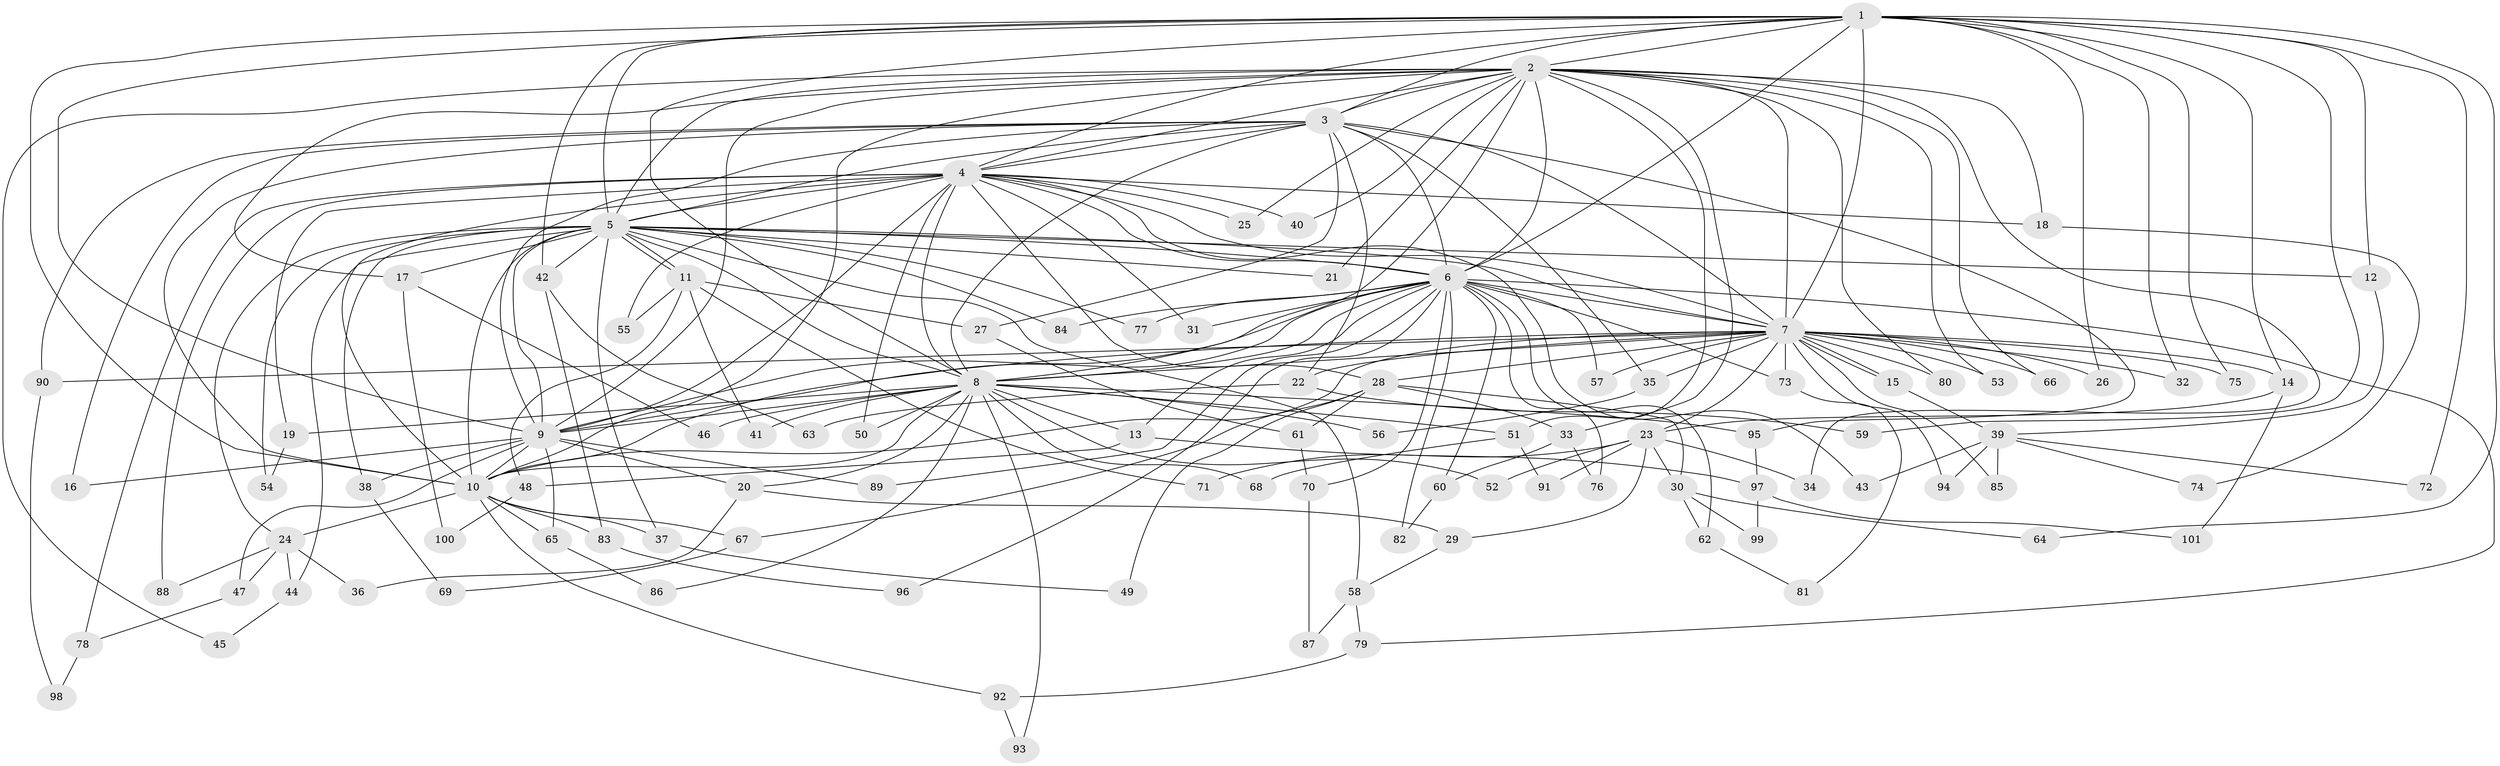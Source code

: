 // Generated by graph-tools (version 1.1) at 2025/34/03/09/25 02:34:51]
// undirected, 101 vertices, 227 edges
graph export_dot {
graph [start="1"]
  node [color=gray90,style=filled];
  1;
  2;
  3;
  4;
  5;
  6;
  7;
  8;
  9;
  10;
  11;
  12;
  13;
  14;
  15;
  16;
  17;
  18;
  19;
  20;
  21;
  22;
  23;
  24;
  25;
  26;
  27;
  28;
  29;
  30;
  31;
  32;
  33;
  34;
  35;
  36;
  37;
  38;
  39;
  40;
  41;
  42;
  43;
  44;
  45;
  46;
  47;
  48;
  49;
  50;
  51;
  52;
  53;
  54;
  55;
  56;
  57;
  58;
  59;
  60;
  61;
  62;
  63;
  64;
  65;
  66;
  67;
  68;
  69;
  70;
  71;
  72;
  73;
  74;
  75;
  76;
  77;
  78;
  79;
  80;
  81;
  82;
  83;
  84;
  85;
  86;
  87;
  88;
  89;
  90;
  91;
  92;
  93;
  94;
  95;
  96;
  97;
  98;
  99;
  100;
  101;
  1 -- 2;
  1 -- 3;
  1 -- 4;
  1 -- 5;
  1 -- 6;
  1 -- 7;
  1 -- 8;
  1 -- 9;
  1 -- 10;
  1 -- 12;
  1 -- 14;
  1 -- 26;
  1 -- 32;
  1 -- 42;
  1 -- 59;
  1 -- 64;
  1 -- 72;
  1 -- 75;
  2 -- 3;
  2 -- 4;
  2 -- 5;
  2 -- 6;
  2 -- 7;
  2 -- 8;
  2 -- 9;
  2 -- 10;
  2 -- 17;
  2 -- 18;
  2 -- 21;
  2 -- 25;
  2 -- 33;
  2 -- 34;
  2 -- 40;
  2 -- 45;
  2 -- 51;
  2 -- 53;
  2 -- 66;
  2 -- 80;
  3 -- 4;
  3 -- 5;
  3 -- 6;
  3 -- 7;
  3 -- 8;
  3 -- 9;
  3 -- 10;
  3 -- 16;
  3 -- 22;
  3 -- 27;
  3 -- 35;
  3 -- 90;
  3 -- 95;
  4 -- 5;
  4 -- 6;
  4 -- 7;
  4 -- 8;
  4 -- 9;
  4 -- 10;
  4 -- 18;
  4 -- 19;
  4 -- 25;
  4 -- 28;
  4 -- 31;
  4 -- 40;
  4 -- 43;
  4 -- 50;
  4 -- 55;
  4 -- 78;
  4 -- 88;
  5 -- 6;
  5 -- 7;
  5 -- 8;
  5 -- 9;
  5 -- 10;
  5 -- 11;
  5 -- 11;
  5 -- 12;
  5 -- 17;
  5 -- 21;
  5 -- 24;
  5 -- 37;
  5 -- 38;
  5 -- 42;
  5 -- 44;
  5 -- 54;
  5 -- 58;
  5 -- 77;
  5 -- 84;
  6 -- 7;
  6 -- 8;
  6 -- 9;
  6 -- 10;
  6 -- 13;
  6 -- 31;
  6 -- 57;
  6 -- 60;
  6 -- 62;
  6 -- 70;
  6 -- 73;
  6 -- 76;
  6 -- 77;
  6 -- 79;
  6 -- 82;
  6 -- 84;
  6 -- 89;
  6 -- 96;
  7 -- 8;
  7 -- 9;
  7 -- 10;
  7 -- 14;
  7 -- 15;
  7 -- 15;
  7 -- 22;
  7 -- 23;
  7 -- 26;
  7 -- 28;
  7 -- 32;
  7 -- 35;
  7 -- 53;
  7 -- 57;
  7 -- 66;
  7 -- 73;
  7 -- 75;
  7 -- 80;
  7 -- 85;
  7 -- 90;
  7 -- 94;
  8 -- 9;
  8 -- 10;
  8 -- 13;
  8 -- 19;
  8 -- 20;
  8 -- 41;
  8 -- 46;
  8 -- 50;
  8 -- 51;
  8 -- 52;
  8 -- 56;
  8 -- 68;
  8 -- 86;
  8 -- 93;
  8 -- 95;
  9 -- 10;
  9 -- 16;
  9 -- 20;
  9 -- 38;
  9 -- 47;
  9 -- 65;
  9 -- 89;
  10 -- 24;
  10 -- 37;
  10 -- 65;
  10 -- 67;
  10 -- 83;
  10 -- 92;
  11 -- 27;
  11 -- 41;
  11 -- 48;
  11 -- 55;
  11 -- 71;
  12 -- 39;
  13 -- 48;
  13 -- 97;
  14 -- 23;
  14 -- 101;
  15 -- 39;
  17 -- 46;
  17 -- 100;
  18 -- 74;
  19 -- 54;
  20 -- 29;
  20 -- 36;
  22 -- 59;
  22 -- 63;
  23 -- 29;
  23 -- 30;
  23 -- 34;
  23 -- 52;
  23 -- 71;
  23 -- 91;
  24 -- 36;
  24 -- 44;
  24 -- 47;
  24 -- 88;
  27 -- 61;
  28 -- 30;
  28 -- 33;
  28 -- 49;
  28 -- 61;
  28 -- 67;
  29 -- 58;
  30 -- 62;
  30 -- 64;
  30 -- 99;
  33 -- 60;
  33 -- 76;
  35 -- 56;
  37 -- 49;
  38 -- 69;
  39 -- 43;
  39 -- 72;
  39 -- 74;
  39 -- 85;
  39 -- 94;
  42 -- 63;
  42 -- 83;
  44 -- 45;
  47 -- 78;
  48 -- 100;
  51 -- 68;
  51 -- 91;
  58 -- 79;
  58 -- 87;
  60 -- 82;
  61 -- 70;
  62 -- 81;
  65 -- 86;
  67 -- 69;
  70 -- 87;
  73 -- 81;
  78 -- 98;
  79 -- 92;
  83 -- 96;
  90 -- 98;
  92 -- 93;
  95 -- 97;
  97 -- 99;
  97 -- 101;
}
